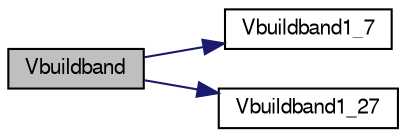 digraph "Vbuildband"
{
  edge [fontname="FreeSans",fontsize="10",labelfontname="FreeSans",labelfontsize="10"];
  node [fontname="FreeSans",fontsize="10",shape=record];
  rankdir="LR";
  Node1 [label="Vbuildband",height=0.2,width=0.4,color="black", fillcolor="grey75", style="filled" fontcolor="black"];
  Node1 -> Node2 [color="midnightblue",fontsize="10",style="solid",fontname="FreeSans"];
  Node2 [label="Vbuildband1_7",height=0.2,width=0.4,color="black", fillcolor="white", style="filled",URL="$group___p_m_g_c.html#ga01d0f3717c0789ed0dd32393fb43b633",tooltip="Build the operator in banded form given the 7-diagonal form."];
  Node1 -> Node3 [color="midnightblue",fontsize="10",style="solid",fontname="FreeSans"];
  Node3 [label="Vbuildband1_27",height=0.2,width=0.4,color="black", fillcolor="white", style="filled",URL="$group___p_m_g_c.html#gab16d52afd502c461d5d023c02c7d659f",tooltip="Build the operator in banded form given the 27-diagonal form."];
}
